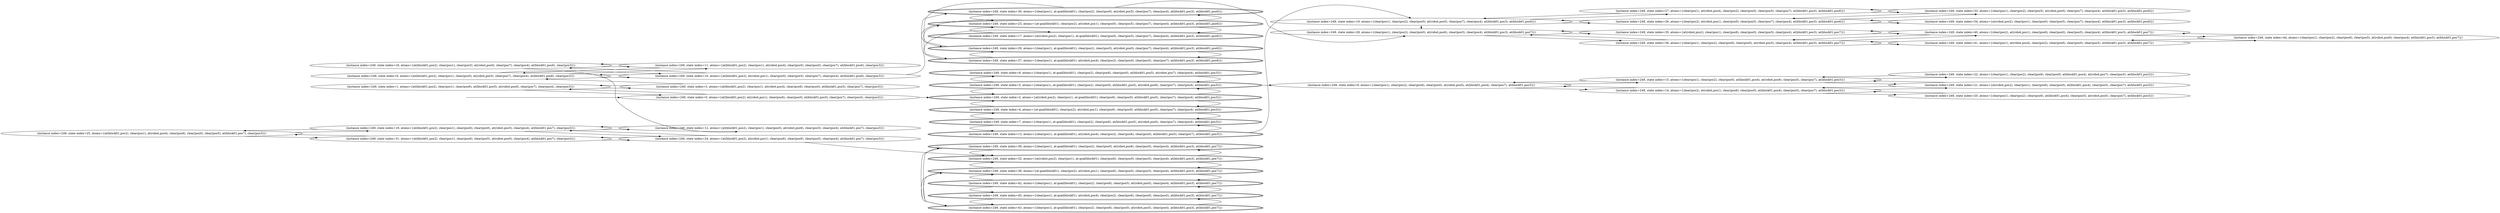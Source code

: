 digraph {
rankdir="LR"
s25[label="(instance index=249, state index=25, atoms={at(block01,pos2), clear(pos1), at(robot,pos4), clear(pos6), clear(pos0), clear(pos5), at(block01,pos7), clear(pos3)})"]
s12[label="(instance index=249, state index=12, atoms={at(block01,pos2), clear(pos1), clear(pos0), at(robot,pos6), clear(pos5), clear(pos4), at(block01,pos7), clear(pos3)})"]
s11[label="(instance index=249, state index=11, atoms={at(block01,pos2), clear(pos1), at(robot,pos4), clear(pos0), clear(pos5), clear(pos7), at(block01,pos6), clear(pos3)})"]
s3[label="(instance index=249, state index=3, atoms={at(block01,pos2), clear(pos1), at(robot,pos4), clear(pos6), clear(pos0), at(block01,pos5), clear(pos7), clear(pos3)})"]
s18[label="(instance index=249, state index=18, atoms={at(block01,pos2), clear(pos1), clear(pos6), clear(pos0), at(robot,pos5), clear(pos4), at(block01,pos7), clear(pos3)})"]
s6[label="(instance index=249, state index=6, atoms={at(block01,pos2), clear(pos1), clear(pos0), at(robot,pos5), clear(pos7), clear(pos4), at(block01,pos6), clear(pos3)})"]
s31[label="(instance index=249, state index=31, atoms={at(block01,pos2), clear(pos1), clear(pos6), clear(pos5), at(robot,pos0), clear(pos4), at(block01,pos7), clear(pos3)})"]
s1[label="(instance index=249, state index=1, atoms={at(block01,pos2), clear(pos1), clear(pos6), at(block01,pos5), at(robot,pos0), clear(pos7), clear(pos4), clear(pos3)})"]
s16[label="(instance index=249, state index=16, atoms={at(block01,pos2), clear(pos1), clear(pos5), at(robot,pos0), clear(pos7), clear(pos4), at(block01,pos6), clear(pos3)})"]
s24[label="(instance index=249, state index=24, atoms={at(block01,pos2), at(robot,pos1), clear(pos6), clear(pos0), clear(pos5), clear(pos4), at(block01,pos7), clear(pos3)})"]
s0[label="(instance index=249, state index=0, atoms={at(block01,pos2), at(robot,pos1), clear(pos6), clear(pos0), at(block01,pos5), clear(pos7), clear(pos4), clear(pos3)})"]
s10[label="(instance index=249, state index=10, atoms={at(block01,pos2), at(robot,pos1), clear(pos0), clear(pos5), clear(pos7), clear(pos4), at(block01,pos6), clear(pos3)})"]
s32[peripheries=2,label="(instance index=249, state index=32, atoms={at(robot,pos2), clear(pos1), at-goal(block01), clear(pos6), clear(pos0), clear(pos5), clear(pos4), at(block01,pos3), at(block01,pos7)})"]
s2[peripheries=2,label="(instance index=249, state index=2, atoms={at(robot,pos2), clear(pos1), at-goal(block01), clear(pos6), clear(pos0), at(block01,pos5), clear(pos7), clear(pos4), at(block01,pos3)})"]
s4[peripheries=2,label="(instance index=249, state index=4, atoms={at-goal(block01), clear(pos2), at(robot,pos1), clear(pos6), clear(pos0), at(block01,pos5), clear(pos7), clear(pos4), at(block01,pos3)})"]
s38[peripheries=2,label="(instance index=249, state index=38, atoms={at-goal(block01), clear(pos2), at(robot,pos1), clear(pos6), clear(pos0), clear(pos5), clear(pos4), at(block01,pos3), at(block01,pos7)})"]
s29[peripheries=2,label="(instance index=249, state index=29, atoms={clear(pos1), at-goal(block01), clear(pos2), clear(pos5), at(robot,pos0), clear(pos7), clear(pos4), at(block01,pos3), at(block01,pos6)})"]
s23[peripheries=2,label="(instance index=249, state index=23, atoms={at-goal(block01), clear(pos2), at(robot,pos1), clear(pos0), clear(pos5), clear(pos7), clear(pos4), at(block01,pos3), at(block01,pos6)})"]
s17[peripheries=2,label="(instance index=249, state index=17, atoms={at(robot,pos2), clear(pos1), at-goal(block01), clear(pos0), clear(pos5), clear(pos7), clear(pos4), at(block01,pos3), at(block01,pos6)})"]
s30[peripheries=2,label="(instance index=249, state index=30, atoms={clear(pos1), at-goal(block01), clear(pos2), clear(pos0), at(robot,pos5), clear(pos7), clear(pos4), at(block01,pos3), at(block01,pos6)})"]
s43[peripheries=2,label="(instance index=249, state index=43, atoms={clear(pos1), at-goal(block01), clear(pos2), clear(pos6), clear(pos0), at(robot,pos5), clear(pos4), at(block01,pos3), at(block01,pos7)})"]
s45[peripheries=2,label="(instance index=249, state index=45, atoms={clear(pos1), at-goal(block01), at(robot,pos4), clear(pos2), clear(pos6), clear(pos0), clear(pos5), at(block01,pos3), at(block01,pos7)})"]
s42[peripheries=2,label="(instance index=249, state index=42, atoms={clear(pos1), at-goal(block01), clear(pos2), clear(pos6), clear(pos5), at(robot,pos0), clear(pos4), at(block01,pos3), at(block01,pos7)})"]
s13[peripheries=2,label="(instance index=249, state index=13, atoms={clear(pos1), at-goal(block01), at(robot,pos4), clear(pos2), clear(pos6), clear(pos0), at(block01,pos5), clear(pos7), at(block01,pos3)})"]
s39[peripheries=2,label="(instance index=249, state index=39, atoms={clear(pos1), at-goal(block01), clear(pos2), clear(pos0), at(robot,pos6), clear(pos5), clear(pos4), at(block01,pos3), at(block01,pos7)})"]
s7[peripheries=2,label="(instance index=249, state index=7, atoms={clear(pos1), at-goal(block01), clear(pos2), clear(pos6), at(block01,pos5), at(robot,pos0), clear(pos7), clear(pos4), at(block01,pos3)})"]
s8[peripheries=2,label="(instance index=249, state index=8, atoms={clear(pos1), at-goal(block01), clear(pos2), clear(pos6), clear(pos0), at(block01,pos5), at(robot,pos7), clear(pos4), at(block01,pos3)})"]
s37[peripheries=2,label="(instance index=249, state index=37, atoms={clear(pos1), at-goal(block01), at(robot,pos4), clear(pos2), clear(pos0), clear(pos5), clear(pos7), at(block01,pos3), at(block01,pos6)})"]
s5[peripheries=2,label="(instance index=249, state index=5, atoms={clear(pos1), at-goal(block01), clear(pos2), clear(pos0), at(block01,pos5), at(robot,pos6), clear(pos7), clear(pos4), at(block01,pos3)})"]
s28[label="(instance index=249, state index=28, atoms={clear(pos1), clear(pos2), clear(pos0), at(robot,pos6), clear(pos5), clear(pos4), at(block01,pos3), at(block01,pos7)})"]
s19[label="(instance index=249, state index=19, atoms={clear(pos1), clear(pos2), clear(pos0), at(robot,pos5), clear(pos7), clear(pos4), at(block01,pos3), at(block01,pos6)})"]
s9[label="(instance index=249, state index=9, atoms={clear(pos1), clear(pos2), clear(pos6), clear(pos0), at(robot,pos5), at(block01,pos4), clear(pos7), at(block01,pos3)})"]
s36[label="(instance index=249, state index=36, atoms={clear(pos1), clear(pos2), clear(pos6), clear(pos0), at(robot,pos5), clear(pos4), at(block01,pos3), at(block01,pos7)})"]
s35[label="(instance index=249, state index=35, atoms={at(robot,pos2), clear(pos1), clear(pos6), clear(pos0), clear(pos5), clear(pos4), at(block01,pos3), at(block01,pos7)})"]
s27[label="(instance index=249, state index=27, atoms={clear(pos1), at(robot,pos4), clear(pos2), clear(pos0), clear(pos5), clear(pos7), at(block01,pos3), at(block01,pos6)})"]
s26[label="(instance index=249, state index=26, atoms={clear(pos2), at(robot,pos1), clear(pos0), clear(pos5), clear(pos7), clear(pos4), at(block01,pos3), at(block01,pos6)})"]
s15[label="(instance index=249, state index=15, atoms={clear(pos1), clear(pos2), clear(pos0), at(block01,pos4), at(robot,pos6), clear(pos5), clear(pos7), at(block01,pos3)})"]
s14[label="(instance index=249, state index=14, atoms={clear(pos2), at(robot,pos1), clear(pos6), clear(pos0), at(block01,pos4), clear(pos5), clear(pos7), at(block01,pos3)})"]
s41[label="(instance index=249, state index=41, atoms={clear(pos1), at(robot,pos4), clear(pos2), clear(pos6), clear(pos0), clear(pos5), at(block01,pos3), at(block01,pos7)})"]
s40[label="(instance index=249, state index=40, atoms={clear(pos2), at(robot,pos1), clear(pos6), clear(pos0), clear(pos5), clear(pos4), at(block01,pos3), at(block01,pos7)})"]
s33[label="(instance index=249, state index=33, atoms={clear(pos1), clear(pos2), clear(pos5), at(robot,pos0), clear(pos7), clear(pos4), at(block01,pos3), at(block01,pos6)})"]
s34[label="(instance index=249, state index=34, atoms={at(robot,pos2), clear(pos1), clear(pos0), clear(pos5), clear(pos7), clear(pos4), at(block01,pos3), at(block01,pos6)})"]
s22[label="(instance index=249, state index=22, atoms={clear(pos1), clear(pos2), clear(pos6), clear(pos0), at(block01,pos4), at(robot,pos7), clear(pos5), at(block01,pos3)})"]
s21[label="(instance index=249, state index=21, atoms={at(robot,pos2), clear(pos1), clear(pos6), clear(pos0), at(block01,pos4), clear(pos5), clear(pos7), at(block01,pos3)})"]
s20[label="(instance index=249, state index=20, atoms={clear(pos1), clear(pos2), clear(pos6), at(block01,pos4), clear(pos5), at(robot,pos0), clear(pos7), at(block01,pos3)})"]
s44[label="(instance index=249, state index=44, atoms={clear(pos1), clear(pos2), clear(pos6), clear(pos5), at(robot,pos0), clear(pos4), at(block01,pos3), at(block01,pos7)})"]
Dangling [ label = "", style = invis ]
{ rank = same; Dangling }
Dangling -> s0
{ rank = same; s0}
{ rank = same; s18,s6,s31,s1,s16}
{ rank = same; s24,s0,s10}
{ rank = same; s32,s2,s4,s38,s29,s23,s17,s30,s43,s45,s42,s13,s39,s7,s8,s37,s5}
{ rank = same; s28,s19,s9}
{ rank = same; s36,s35,s27,s26,s15,s14}
{ rank = same; s41,s40,s33,s34,s22,s21,s20}
{ rank = same; s44}
{
s25->s31
s25->s18
s12->s18
s11->s6
s11->s16
s3->s6
s3->s1
}
{
s18->s25
s18->s12
s18->s24
s6->s12
s6->s11
s6->s10
s31->s25
s31->s24
s1->s3
s1->s0
s16->s11
s16->s10
}
{
s24->s31
s24->s18
s24->s32
s0->s2
s0->s1
s10->s6
s10->s17
s10->s16
}
{
s32->s39
s32->s38
s2->s5
s2->s4
s4->s7
s4->s2
s38->s43
s38->s42
s38->s32
s29->s23
s29->s37
s23->s30
s23->s29
s23->s17
s17->s23
s30->s23
s30->s37
s30->s28
s43->s38
s43->s39
s43->s45
s45->s43
s45->s42
s42->s38
s42->s45
s13->s7
s13->s19
s39->s43
s39->s32
s7->s13
s7->s4
s8->s5
s37->s30
s37->s29
s5->s9
s5->s2
s5->s8
}
{
s28->s36
s28->s35
s19->s28
s19->s27
s19->s26
s9->s15
s9->s14
}
{
s36->s41
s36->s28
s36->s40
s35->s28
s35->s40
s27->s19
s27->s33
s26->s19
s26->s34
s26->s33
s15->s22
s15->s21
s15->s9
s14->s20
s14->s21
s14->s9
}
{
s41->s36
s41->s44
s40->s36
s40->s44
s40->s35
s33->s27
s33->s26
s34->s26
s22->s15
s21->s15
s21->s14
s20->s14
}
{
s44->s41
s44->s40
}
}
